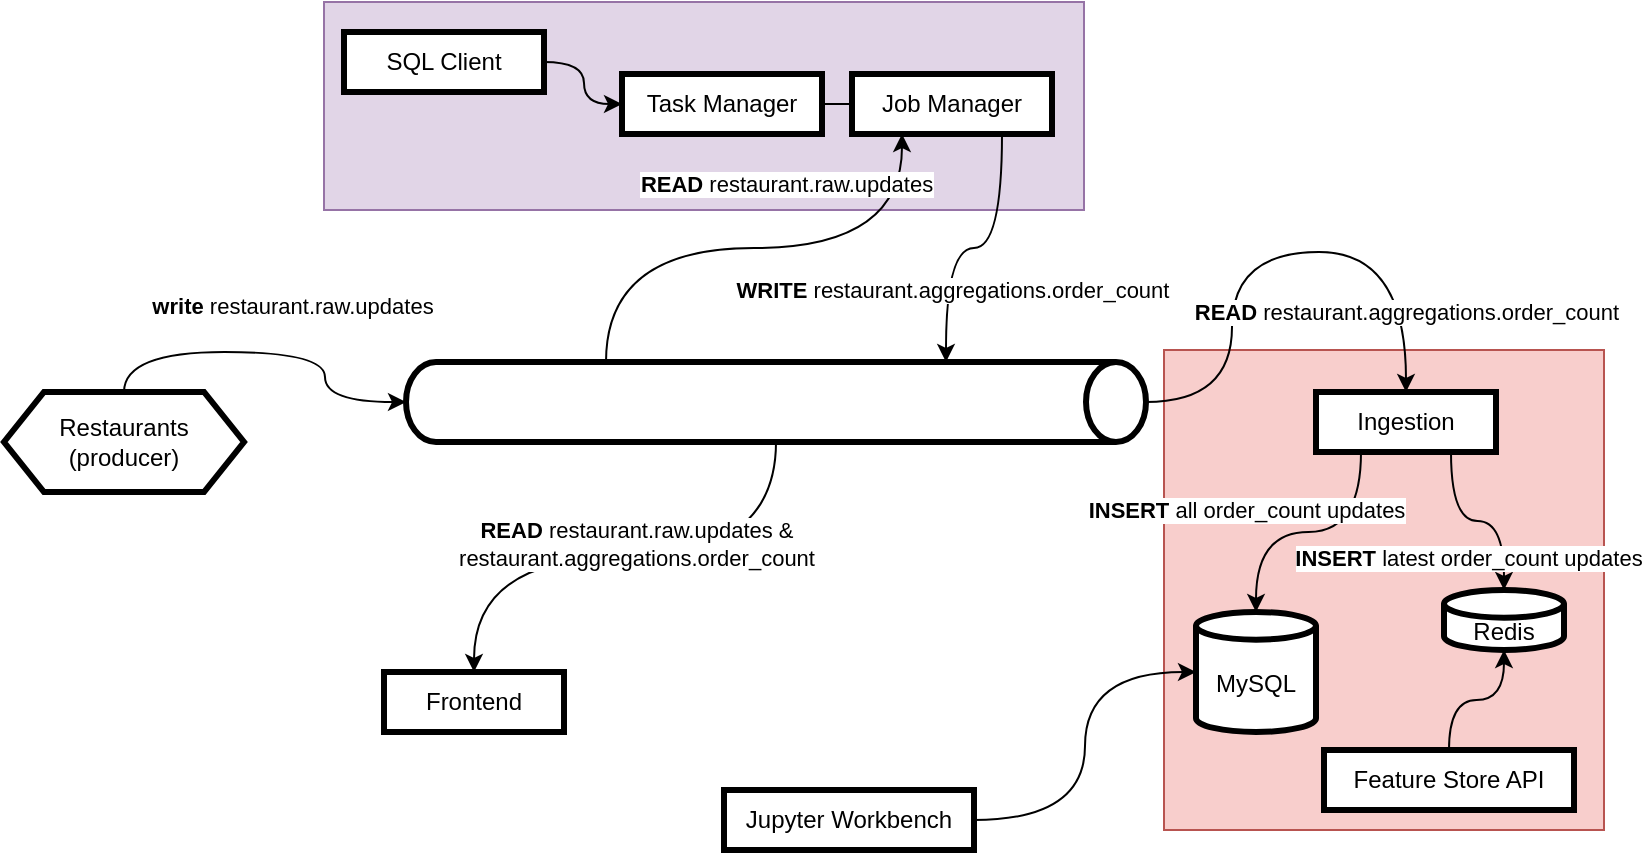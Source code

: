 <mxfile version="24.8.2">
  <diagram name="Página-1" id="4XL3jpaGmD9anskH3Chf">
    <mxGraphModel dx="1018" dy="687" grid="1" gridSize="10" guides="1" tooltips="1" connect="1" arrows="1" fold="1" page="1" pageScale="1" pageWidth="850" pageHeight="1100" math="0" shadow="0">
      <root>
        <mxCell id="0" />
        <mxCell id="1" parent="0" />
        <mxCell id="NAYqL5CFk-r3fvGxh_65-43" value="" style="rounded=0;whiteSpace=wrap;html=1;fillColor=#e1d5e7;strokeColor=#9673a6;" vertex="1" parent="1">
          <mxGeometry x="170" y="6" width="380" height="104" as="geometry" />
        </mxCell>
        <mxCell id="NAYqL5CFk-r3fvGxh_65-38" value="" style="rounded=0;whiteSpace=wrap;html=1;fillColor=#f8cecc;strokeColor=#b85450;" vertex="1" parent="1">
          <mxGeometry x="590" y="180" width="220" height="240" as="geometry" />
        </mxCell>
        <mxCell id="NAYqL5CFk-r3fvGxh_65-10" style="edgeStyle=orthogonalEdgeStyle;rounded=0;orthogonalLoop=1;jettySize=auto;html=1;exitX=0;exitY=0;exitDx=0;exitDy=270;exitPerimeter=0;entryX=0.25;entryY=1;entryDx=0;entryDy=0;curved=1;" edge="1" parent="1" source="NAYqL5CFk-r3fvGxh_65-1" target="NAYqL5CFk-r3fvGxh_65-13">
          <mxGeometry relative="1" as="geometry">
            <mxPoint x="359" y="121" as="targetPoint" />
          </mxGeometry>
        </mxCell>
        <mxCell id="NAYqL5CFk-r3fvGxh_65-11" value="&lt;b&gt;READ&lt;/b&gt; restaurant.raw.updates" style="edgeLabel;html=1;align=center;verticalAlign=middle;resizable=0;points=[];" vertex="1" connectable="0" parent="NAYqL5CFk-r3fvGxh_65-10">
          <mxGeometry x="0.308" y="6" relative="1" as="geometry">
            <mxPoint x="-25" y="-26" as="offset" />
          </mxGeometry>
        </mxCell>
        <mxCell id="NAYqL5CFk-r3fvGxh_65-20" style="edgeStyle=orthogonalEdgeStyle;rounded=0;orthogonalLoop=1;jettySize=auto;html=1;exitX=1;exitY=0.5;exitDx=0;exitDy=0;exitPerimeter=0;entryX=0.5;entryY=0;entryDx=0;entryDy=0;curved=1;" edge="1" parent="1" source="NAYqL5CFk-r3fvGxh_65-1" target="NAYqL5CFk-r3fvGxh_65-19">
          <mxGeometry relative="1" as="geometry" />
        </mxCell>
        <mxCell id="NAYqL5CFk-r3fvGxh_65-21" value="&lt;b&gt;READ&lt;/b&gt; restaurant.raw.updates &amp;amp;&lt;div&gt;restaurant.aggregations.order_count&lt;/div&gt;" style="edgeLabel;html=1;align=center;verticalAlign=middle;resizable=0;points=[];" vertex="1" connectable="0" parent="NAYqL5CFk-r3fvGxh_65-20">
          <mxGeometry x="-0.603" y="-6" relative="1" as="geometry">
            <mxPoint x="-64" y="-2" as="offset" />
          </mxGeometry>
        </mxCell>
        <mxCell id="NAYqL5CFk-r3fvGxh_65-28" style="edgeStyle=orthogonalEdgeStyle;rounded=0;orthogonalLoop=1;jettySize=auto;html=1;exitX=0.5;exitY=0;exitDx=0;exitDy=0;exitPerimeter=0;entryX=0.5;entryY=0;entryDx=0;entryDy=0;curved=1;" edge="1" parent="1" source="NAYqL5CFk-r3fvGxh_65-1" target="NAYqL5CFk-r3fvGxh_65-22">
          <mxGeometry relative="1" as="geometry">
            <Array as="points">
              <mxPoint x="624" y="206" />
              <mxPoint x="624" y="131" />
              <mxPoint x="711" y="131" />
            </Array>
          </mxGeometry>
        </mxCell>
        <mxCell id="NAYqL5CFk-r3fvGxh_65-29" value="&lt;b&gt;READ&lt;/b&gt; restaurant.aggregations.order_count" style="edgeLabel;html=1;align=center;verticalAlign=middle;resizable=0;points=[];" vertex="1" connectable="0" parent="NAYqL5CFk-r3fvGxh_65-28">
          <mxGeometry x="0.28" y="1" relative="1" as="geometry">
            <mxPoint x="29" y="31" as="offset" />
          </mxGeometry>
        </mxCell>
        <mxCell id="NAYqL5CFk-r3fvGxh_65-1" value="" style="shape=cylinder3;whiteSpace=wrap;html=1;boundedLbl=1;backgroundOutline=1;size=15;rotation=90;strokeWidth=3;" vertex="1" parent="1">
          <mxGeometry x="376" y="21" width="40" height="370" as="geometry" />
        </mxCell>
        <mxCell id="NAYqL5CFk-r3fvGxh_65-3" value="Restaurants&lt;div&gt;(producer)&lt;/div&gt;" style="shape=hexagon;perimeter=hexagonPerimeter2;whiteSpace=wrap;html=1;fixedSize=1;strokeWidth=3;" vertex="1" parent="1">
          <mxGeometry x="10" y="201" width="120" height="50" as="geometry" />
        </mxCell>
        <mxCell id="NAYqL5CFk-r3fvGxh_65-7" style="edgeStyle=orthogonalEdgeStyle;rounded=0;orthogonalLoop=1;jettySize=auto;html=1;entryX=0.5;entryY=1;entryDx=0;entryDy=0;entryPerimeter=0;exitX=0.5;exitY=0;exitDx=0;exitDy=0;curved=1;" edge="1" parent="1" source="NAYqL5CFk-r3fvGxh_65-3" target="NAYqL5CFk-r3fvGxh_65-1">
          <mxGeometry relative="1" as="geometry" />
        </mxCell>
        <mxCell id="NAYqL5CFk-r3fvGxh_65-8" value="&lt;b&gt;write&lt;/b&gt; restaurant.raw.updates" style="edgeLabel;html=1;align=center;verticalAlign=middle;resizable=0;points=[];" vertex="1" connectable="0" parent="NAYqL5CFk-r3fvGxh_65-7">
          <mxGeometry x="0.526" y="1" relative="1" as="geometry">
            <mxPoint x="-18" y="-45" as="offset" />
          </mxGeometry>
        </mxCell>
        <mxCell id="NAYqL5CFk-r3fvGxh_65-14" style="edgeStyle=orthogonalEdgeStyle;rounded=0;orthogonalLoop=1;jettySize=auto;html=1;entryX=0;entryY=0.5;entryDx=0;entryDy=0;endArrow=none;endFill=0;" edge="1" parent="1" source="NAYqL5CFk-r3fvGxh_65-12" target="NAYqL5CFk-r3fvGxh_65-13">
          <mxGeometry relative="1" as="geometry" />
        </mxCell>
        <mxCell id="NAYqL5CFk-r3fvGxh_65-12" value="Task Manager" style="rounded=0;whiteSpace=wrap;html=1;strokeWidth=3;" vertex="1" parent="1">
          <mxGeometry x="319" y="42" width="100" height="30" as="geometry" />
        </mxCell>
        <mxCell id="NAYqL5CFk-r3fvGxh_65-13" value="Job Manager" style="rounded=0;whiteSpace=wrap;html=1;strokeWidth=3;" vertex="1" parent="1">
          <mxGeometry x="434" y="42" width="100" height="30" as="geometry" />
        </mxCell>
        <mxCell id="NAYqL5CFk-r3fvGxh_65-16" style="edgeStyle=orthogonalEdgeStyle;rounded=0;orthogonalLoop=1;jettySize=auto;html=1;entryX=0;entryY=0;entryDx=0;entryDy=100;entryPerimeter=0;curved=1;exitX=0.75;exitY=1;exitDx=0;exitDy=0;" edge="1" parent="1" source="NAYqL5CFk-r3fvGxh_65-13" target="NAYqL5CFk-r3fvGxh_65-1">
          <mxGeometry relative="1" as="geometry">
            <mxPoint x="419" y="121" as="sourcePoint" />
          </mxGeometry>
        </mxCell>
        <mxCell id="NAYqL5CFk-r3fvGxh_65-17" value="&lt;b&gt;WRITE&lt;/b&gt; restaurant.aggregations.order_count" style="edgeLabel;html=1;align=center;verticalAlign=middle;resizable=0;points=[];" vertex="1" connectable="0" parent="NAYqL5CFk-r3fvGxh_65-16">
          <mxGeometry x="0.252" y="-6" relative="1" as="geometry">
            <mxPoint x="9" y="17" as="offset" />
          </mxGeometry>
        </mxCell>
        <mxCell id="NAYqL5CFk-r3fvGxh_65-19" value="Frontend" style="rounded=0;whiteSpace=wrap;html=1;strokeWidth=3;" vertex="1" parent="1">
          <mxGeometry x="200" y="341" width="90" height="30" as="geometry" />
        </mxCell>
        <mxCell id="NAYqL5CFk-r3fvGxh_65-27" style="edgeStyle=orthogonalEdgeStyle;rounded=0;orthogonalLoop=1;jettySize=auto;html=1;curved=1;exitX=0.75;exitY=1;exitDx=0;exitDy=0;" edge="1" parent="1" source="NAYqL5CFk-r3fvGxh_65-22" target="NAYqL5CFk-r3fvGxh_65-23">
          <mxGeometry relative="1" as="geometry" />
        </mxCell>
        <mxCell id="NAYqL5CFk-r3fvGxh_65-32" value="&lt;b&gt;INSERT&lt;/b&gt; latest order_count updates" style="edgeLabel;html=1;align=center;verticalAlign=middle;resizable=0;points=[];" vertex="1" connectable="0" parent="NAYqL5CFk-r3fvGxh_65-27">
          <mxGeometry x="-0.405" y="-4" relative="1" as="geometry">
            <mxPoint x="12" y="24" as="offset" />
          </mxGeometry>
        </mxCell>
        <mxCell id="NAYqL5CFk-r3fvGxh_65-22" value="Ingestion" style="rounded=0;whiteSpace=wrap;html=1;strokeWidth=3;" vertex="1" parent="1">
          <mxGeometry x="666" y="201" width="90" height="30" as="geometry" />
        </mxCell>
        <mxCell id="NAYqL5CFk-r3fvGxh_65-23" value="Redis" style="shape=cylinder3;whiteSpace=wrap;html=1;boundedLbl=1;backgroundOutline=1;size=6.913;strokeWidth=3;" vertex="1" parent="1">
          <mxGeometry x="730" y="300" width="60" height="30" as="geometry" />
        </mxCell>
        <mxCell id="NAYqL5CFk-r3fvGxh_65-25" value="MySQL" style="shape=cylinder3;whiteSpace=wrap;html=1;boundedLbl=1;backgroundOutline=1;size=6.913;strokeWidth=3;" vertex="1" parent="1">
          <mxGeometry x="606" y="311" width="60" height="60" as="geometry" />
        </mxCell>
        <mxCell id="NAYqL5CFk-r3fvGxh_65-26" style="edgeStyle=orthogonalEdgeStyle;rounded=0;orthogonalLoop=1;jettySize=auto;html=1;exitX=0.25;exitY=1;exitDx=0;exitDy=0;entryX=0.5;entryY=0;entryDx=0;entryDy=0;entryPerimeter=0;curved=1;" edge="1" parent="1" source="NAYqL5CFk-r3fvGxh_65-22" target="NAYqL5CFk-r3fvGxh_65-25">
          <mxGeometry relative="1" as="geometry" />
        </mxCell>
        <mxCell id="NAYqL5CFk-r3fvGxh_65-30" value="&lt;b&gt;INSERT&lt;/b&gt; all order_count updates" style="edgeLabel;html=1;align=center;verticalAlign=middle;resizable=0;points=[];" vertex="1" connectable="0" parent="NAYqL5CFk-r3fvGxh_65-26">
          <mxGeometry x="-0.326" y="-6" relative="1" as="geometry">
            <mxPoint x="-53" y="-5" as="offset" />
          </mxGeometry>
        </mxCell>
        <mxCell id="NAYqL5CFk-r3fvGxh_65-41" style="edgeStyle=orthogonalEdgeStyle;rounded=0;orthogonalLoop=1;jettySize=auto;html=1;exitX=1;exitY=0.5;exitDx=0;exitDy=0;entryX=0;entryY=0.5;entryDx=0;entryDy=0;curved=1;" edge="1" parent="1" source="NAYqL5CFk-r3fvGxh_65-33" target="NAYqL5CFk-r3fvGxh_65-12">
          <mxGeometry relative="1" as="geometry" />
        </mxCell>
        <mxCell id="NAYqL5CFk-r3fvGxh_65-33" value="SQL Client" style="rounded=0;whiteSpace=wrap;html=1;strokeWidth=3;" vertex="1" parent="1">
          <mxGeometry x="180" y="21" width="100" height="30" as="geometry" />
        </mxCell>
        <mxCell id="NAYqL5CFk-r3fvGxh_65-36" value="Jupyter Workbench" style="rounded=0;whiteSpace=wrap;html=1;strokeWidth=3;" vertex="1" parent="1">
          <mxGeometry x="370" y="400" width="125" height="30" as="geometry" />
        </mxCell>
        <mxCell id="NAYqL5CFk-r3fvGxh_65-37" style="edgeStyle=orthogonalEdgeStyle;rounded=0;orthogonalLoop=1;jettySize=auto;html=1;entryX=0;entryY=0.5;entryDx=0;entryDy=0;entryPerimeter=0;curved=1;" edge="1" parent="1" source="NAYqL5CFk-r3fvGxh_65-36" target="NAYqL5CFk-r3fvGxh_65-25">
          <mxGeometry relative="1" as="geometry" />
        </mxCell>
        <mxCell id="NAYqL5CFk-r3fvGxh_65-39" value="Feature Store API" style="rounded=0;whiteSpace=wrap;html=1;strokeWidth=3;" vertex="1" parent="1">
          <mxGeometry x="670" y="380" width="125" height="30" as="geometry" />
        </mxCell>
        <mxCell id="NAYqL5CFk-r3fvGxh_65-40" style="edgeStyle=orthogonalEdgeStyle;rounded=0;orthogonalLoop=1;jettySize=auto;html=1;entryX=0.5;entryY=1;entryDx=0;entryDy=0;entryPerimeter=0;curved=1;" edge="1" parent="1" source="NAYqL5CFk-r3fvGxh_65-39" target="NAYqL5CFk-r3fvGxh_65-23">
          <mxGeometry relative="1" as="geometry" />
        </mxCell>
      </root>
    </mxGraphModel>
  </diagram>
</mxfile>
